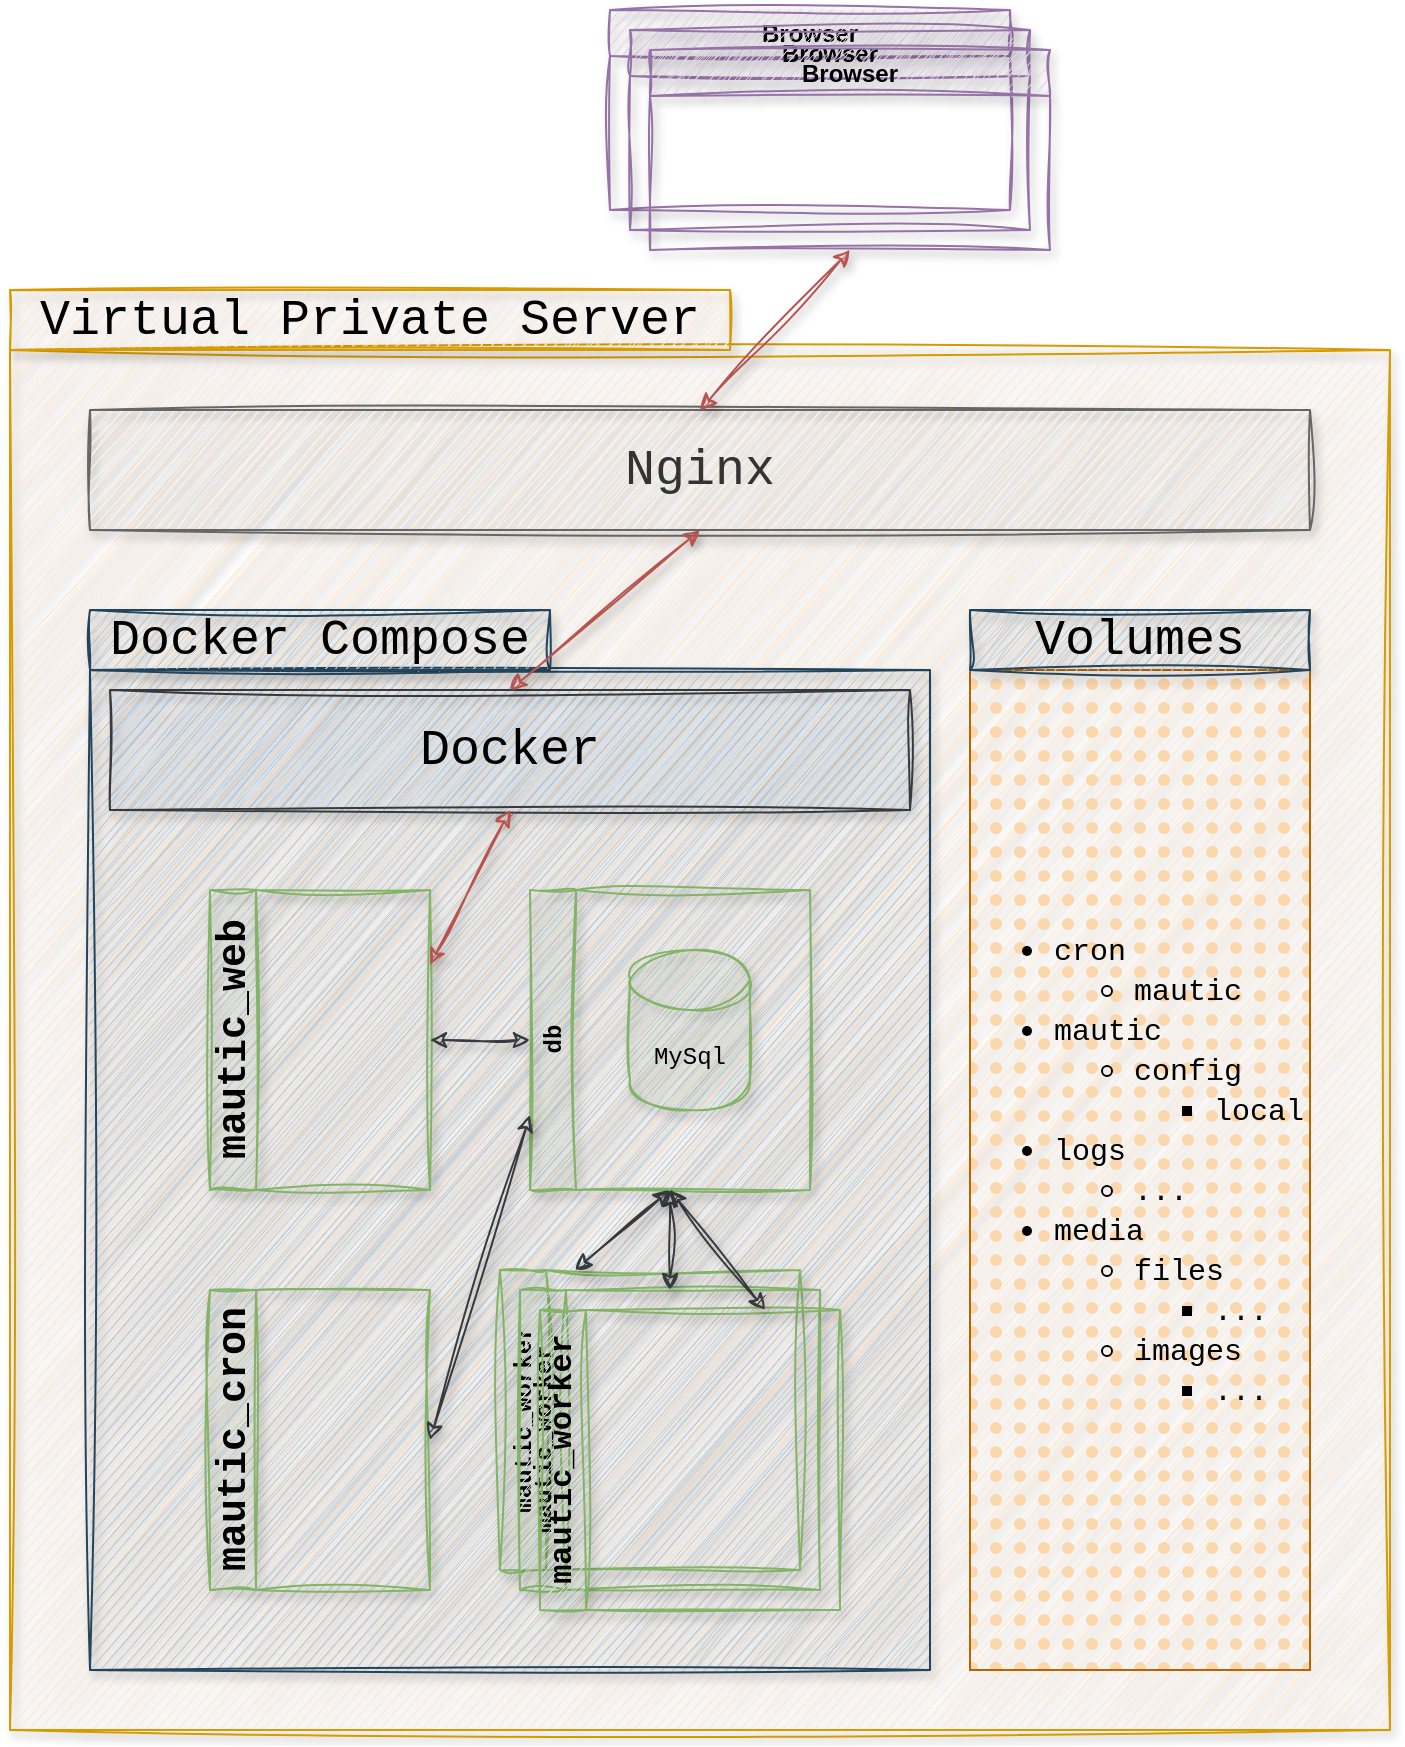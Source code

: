 <mxfile version="24.6.4" type="device">
  <diagram name="Page-1" id="tLoa7zmKvxzxmyTUx9XB">
    <mxGraphModel dx="1659" dy="924" grid="1" gridSize="10" guides="1" tooltips="1" connect="1" arrows="1" fold="1" page="1" pageScale="1" pageWidth="827" pageHeight="1169" math="0" shadow="0">
      <root>
        <mxCell id="0" />
        <mxCell id="1" parent="0" />
        <mxCell id="LzLmtiTo9BAewZlASwHk-1" value="" style="whiteSpace=wrap;html=1;aspect=fixed;fillColor=#ffe6cc;strokeColor=#d79b00;shadow=1;sketch=1;curveFitting=1;jiggle=2;" vertex="1" parent="1">
          <mxGeometry x="50" y="230" width="690" height="690" as="geometry" />
        </mxCell>
        <mxCell id="LzLmtiTo9BAewZlASwHk-4" value="Browser" style="swimlane;whiteSpace=wrap;html=1;fillColor=#e1d5e7;strokeColor=#9673a6;shadow=1;sketch=1;curveFitting=1;jiggle=2;" vertex="1" parent="1">
          <mxGeometry x="350" y="60" width="200" height="100" as="geometry" />
        </mxCell>
        <mxCell id="LzLmtiTo9BAewZlASwHk-5" value="Browser" style="swimlane;whiteSpace=wrap;html=1;fillColor=#e1d5e7;strokeColor=#9673a6;shadow=1;sketch=1;curveFitting=1;jiggle=2;" vertex="1" parent="1">
          <mxGeometry x="360" y="70" width="200" height="100" as="geometry" />
        </mxCell>
        <mxCell id="LzLmtiTo9BAewZlASwHk-6" value="Browser" style="swimlane;whiteSpace=wrap;html=1;fillColor=#e1d5e7;strokeColor=#9673a6;shadow=1;sketch=1;curveFitting=1;jiggle=2;" vertex="1" parent="1">
          <mxGeometry x="370" y="80" width="200" height="100" as="geometry" />
        </mxCell>
        <mxCell id="LzLmtiTo9BAewZlASwHk-12" value="&lt;font face=&quot;Courier New&quot; style=&quot;font-size: 25px;&quot;&gt;Nginx&lt;/font&gt;" style="rounded=0;whiteSpace=wrap;html=1;fillColor=#f5f5f5;strokeColor=#666666;shadow=1;sketch=1;curveFitting=1;jiggle=2;fontColor=#333333;" vertex="1" parent="1">
          <mxGeometry x="90" y="260" width="610" height="60" as="geometry" />
        </mxCell>
        <mxCell id="LzLmtiTo9BAewZlASwHk-13" value="" style="endArrow=classic;startArrow=classic;html=1;rounded=0;entryX=0.5;entryY=1;entryDx=0;entryDy=0;exitX=0.5;exitY=0;exitDx=0;exitDy=0;fillColor=#f8cecc;strokeColor=#b85450;shadow=1;sketch=1;curveFitting=1;jiggle=2;gradientColor=#ea6b66;" edge="1" parent="1" source="LzLmtiTo9BAewZlASwHk-12" target="LzLmtiTo9BAewZlASwHk-6">
          <mxGeometry width="50" height="50" relative="1" as="geometry">
            <mxPoint x="390" y="330" as="sourcePoint" />
            <mxPoint x="440" y="280" as="targetPoint" />
          </mxGeometry>
        </mxCell>
        <mxCell id="LzLmtiTo9BAewZlASwHk-15" value="" style="rounded=0;whiteSpace=wrap;html=1;fillColor=#bac8d3;strokeColor=#23445d;shadow=1;sketch=1;curveFitting=1;jiggle=2;strokeWidth=1;" vertex="1" parent="1">
          <mxGeometry x="90" y="390" width="420" height="500" as="geometry" />
        </mxCell>
        <mxCell id="LzLmtiTo9BAewZlASwHk-16" value="&lt;font face=&quot;Courier New&quot; style=&quot;font-size: 25px;&quot;&gt;Virtual Private Server&lt;/font&gt;" style="text;html=1;align=center;verticalAlign=middle;whiteSpace=wrap;rounded=0;fillColor=#ffe6cc;strokeColor=#d79b00;shadow=1;sketch=1;curveFitting=1;jiggle=2;" vertex="1" parent="1">
          <mxGeometry x="50" y="200" width="360" height="30" as="geometry" />
        </mxCell>
        <mxCell id="LzLmtiTo9BAewZlASwHk-17" value="&lt;font face=&quot;Courier New&quot; style=&quot;font-size: 25px;&quot;&gt;Docker Compose&lt;/font&gt;" style="text;html=1;align=center;verticalAlign=middle;whiteSpace=wrap;rounded=0;fillColor=#bac8d3;strokeColor=#23445d;shadow=1;sketch=1;curveFitting=1;jiggle=2;strokeWidth=1;" vertex="1" parent="1">
          <mxGeometry x="90" y="360" width="230" height="30" as="geometry" />
        </mxCell>
        <mxCell id="LzLmtiTo9BAewZlASwHk-19" value="&lt;font face=&quot;Courier New&quot; style=&quot;font-size: 25px;&quot;&gt;Docker&lt;/font&gt;" style="rounded=0;whiteSpace=wrap;html=1;fillColor=#cce5ff;strokeColor=#36393d;shadow=1;sketch=1;curveFitting=1;jiggle=2;gradientColor=none;" vertex="1" parent="1">
          <mxGeometry x="100" y="400" width="400" height="60" as="geometry" />
        </mxCell>
        <mxCell id="LzLmtiTo9BAewZlASwHk-20" value="&lt;font style=&quot;font-size: 20px;&quot; face=&quot;Courier New&quot;&gt;mautic_web&lt;/font&gt;" style="swimlane;horizontal=0;whiteSpace=wrap;html=1;fillColor=#d5e8d4;strokeColor=#82b366;shadow=1;sketch=1;curveFitting=1;jiggle=2;" vertex="1" parent="1">
          <mxGeometry x="150" y="500" width="110" height="150" as="geometry" />
        </mxCell>
        <mxCell id="LzLmtiTo9BAewZlASwHk-21" value="&lt;font style=&quot;font-size: 20px;&quot; face=&quot;Courier New&quot;&gt;mautic_cron&lt;/font&gt;" style="swimlane;horizontal=0;whiteSpace=wrap;html=1;fillColor=#d5e8d4;strokeColor=#82b366;shadow=1;sketch=1;curveFitting=1;jiggle=2;" vertex="1" parent="1">
          <mxGeometry x="150" y="700" width="110" height="150" as="geometry" />
        </mxCell>
        <mxCell id="LzLmtiTo9BAewZlASwHk-23" value="&lt;font face=&quot;Courier New&quot;&gt;mautic_worker&lt;/font&gt;" style="swimlane;horizontal=0;whiteSpace=wrap;html=1;fillColor=#d5e8d4;strokeColor=#82b366;shadow=1;sketch=1;curveFitting=1;jiggle=2;" vertex="1" parent="1">
          <mxGeometry x="295" y="690" width="150" height="150" as="geometry" />
        </mxCell>
        <mxCell id="LzLmtiTo9BAewZlASwHk-24" value="&lt;font face=&quot;Courier New&quot;&gt;mautic_worker&lt;/font&gt;" style="swimlane;horizontal=0;whiteSpace=wrap;html=1;fillColor=#d5e8d4;strokeColor=#82b366;shadow=1;sketch=1;curveFitting=1;jiggle=2;" vertex="1" parent="1">
          <mxGeometry x="305" y="700" width="150" height="150" as="geometry" />
        </mxCell>
        <mxCell id="LzLmtiTo9BAewZlASwHk-25" value="&lt;font style=&quot;font-size: 16px;&quot; face=&quot;Courier New&quot;&gt;mautic_worker&lt;/font&gt;" style="swimlane;horizontal=0;whiteSpace=wrap;html=1;fillColor=#d5e8d4;strokeColor=#82b366;shadow=1;sketch=1;curveFitting=1;jiggle=2;" vertex="1" parent="1">
          <mxGeometry x="315" y="710" width="150" height="150" as="geometry" />
        </mxCell>
        <mxCell id="LzLmtiTo9BAewZlASwHk-26" value="&lt;font face=&quot;Courier New&quot;&gt;db&lt;/font&gt;" style="swimlane;horizontal=0;whiteSpace=wrap;html=1;fillColor=#d5e8d4;strokeColor=#82b366;shadow=1;sketch=1;curveFitting=1;jiggle=2;" vertex="1" parent="1">
          <mxGeometry x="310" y="500" width="140" height="150" as="geometry" />
        </mxCell>
        <mxCell id="LzLmtiTo9BAewZlASwHk-27" value="&lt;font face=&quot;Courier New&quot;&gt;MySql&lt;/font&gt;" style="shape=cylinder3;whiteSpace=wrap;html=1;boundedLbl=1;backgroundOutline=1;size=15;fillColor=#d5e8d4;strokeColor=#82b366;shadow=1;sketch=1;curveFitting=1;jiggle=2;" vertex="1" parent="LzLmtiTo9BAewZlASwHk-26">
          <mxGeometry x="50" y="30" width="60" height="80" as="geometry" />
        </mxCell>
        <mxCell id="LzLmtiTo9BAewZlASwHk-28" value="" style="endArrow=classic;startArrow=classic;html=1;rounded=0;entryX=0.5;entryY=1;entryDx=0;entryDy=0;exitX=0.5;exitY=0;exitDx=0;exitDy=0;fillColor=#f8cecc;strokeColor=#b85450;shadow=1;sketch=1;curveFitting=1;jiggle=2;gradientColor=#ea6b66;" edge="1" parent="1" source="LzLmtiTo9BAewZlASwHk-19" target="LzLmtiTo9BAewZlASwHk-12">
          <mxGeometry width="50" height="50" relative="1" as="geometry">
            <mxPoint x="390" y="510" as="sourcePoint" />
            <mxPoint x="395" y="330" as="targetPoint" />
          </mxGeometry>
        </mxCell>
        <mxCell id="LzLmtiTo9BAewZlASwHk-29" value="" style="endArrow=classic;startArrow=classic;html=1;rounded=0;entryX=0.5;entryY=1;entryDx=0;entryDy=0;exitX=1;exitY=0.25;exitDx=0;exitDy=0;fillColor=#f8cecc;strokeColor=#b85450;shadow=1;sketch=1;curveFitting=1;jiggle=2;gradientColor=#ea6b66;" edge="1" parent="1" source="LzLmtiTo9BAewZlASwHk-20" target="LzLmtiTo9BAewZlASwHk-19">
          <mxGeometry width="50" height="50" relative="1" as="geometry">
            <mxPoint x="387.5" y="665" as="sourcePoint" />
            <mxPoint x="392.5" y="485" as="targetPoint" />
          </mxGeometry>
        </mxCell>
        <mxCell id="LzLmtiTo9BAewZlASwHk-30" value="" style="endArrow=classic;startArrow=classic;html=1;rounded=0;exitX=0;exitY=0.5;exitDx=0;exitDy=0;entryX=1;entryY=0.5;entryDx=0;entryDy=0;fillColor=#cce5ff;strokeColor=#36393d;shadow=1;sketch=1;curveFitting=1;jiggle=2;" edge="1" parent="1" source="LzLmtiTo9BAewZlASwHk-26" target="LzLmtiTo9BAewZlASwHk-20">
          <mxGeometry width="50" height="50" relative="1" as="geometry">
            <mxPoint x="392.5" y="690" as="sourcePoint" />
            <mxPoint x="397.5" y="510" as="targetPoint" />
          </mxGeometry>
        </mxCell>
        <mxCell id="LzLmtiTo9BAewZlASwHk-31" value="" style="endArrow=classic;startArrow=classic;html=1;rounded=0;exitX=0;exitY=0.75;exitDx=0;exitDy=0;entryX=1;entryY=0.5;entryDx=0;entryDy=0;fillColor=#cce5ff;strokeColor=#36393d;shadow=1;sketch=1;curveFitting=1;jiggle=2;" edge="1" parent="1" source="LzLmtiTo9BAewZlASwHk-26" target="LzLmtiTo9BAewZlASwHk-21">
          <mxGeometry width="50" height="50" relative="1" as="geometry">
            <mxPoint x="500" y="670" as="sourcePoint" />
            <mxPoint x="330" y="670" as="targetPoint" />
          </mxGeometry>
        </mxCell>
        <mxCell id="LzLmtiTo9BAewZlASwHk-32" value="" style="endArrow=classic;startArrow=classic;html=1;rounded=0;exitX=0.5;exitY=1;exitDx=0;exitDy=0;entryX=0.75;entryY=0;entryDx=0;entryDy=0;fillColor=#cce5ff;strokeColor=#36393d;shadow=1;sketch=1;curveFitting=1;jiggle=2;" edge="1" parent="1" source="LzLmtiTo9BAewZlASwHk-26" target="LzLmtiTo9BAewZlASwHk-25">
          <mxGeometry width="50" height="50" relative="1" as="geometry">
            <mxPoint x="480" y="595" as="sourcePoint" />
            <mxPoint x="310" y="595" as="targetPoint" />
          </mxGeometry>
        </mxCell>
        <mxCell id="LzLmtiTo9BAewZlASwHk-33" value="" style="endArrow=classic;startArrow=classic;html=1;rounded=0;exitX=0.5;exitY=1;exitDx=0;exitDy=0;entryX=0.5;entryY=0;entryDx=0;entryDy=0;fillColor=#cce5ff;strokeColor=#36393d;shadow=1;sketch=1;curveFitting=1;jiggle=2;" edge="1" parent="1" source="LzLmtiTo9BAewZlASwHk-26" target="LzLmtiTo9BAewZlASwHk-24">
          <mxGeometry width="50" height="50" relative="1" as="geometry">
            <mxPoint x="490" y="605" as="sourcePoint" />
            <mxPoint x="320" y="605" as="targetPoint" />
          </mxGeometry>
        </mxCell>
        <mxCell id="LzLmtiTo9BAewZlASwHk-34" value="" style="endArrow=classic;startArrow=classic;html=1;rounded=0;entryX=0.25;entryY=0;entryDx=0;entryDy=0;fillColor=#cce5ff;strokeColor=#36393d;shadow=1;sketch=1;curveFitting=1;jiggle=2;" edge="1" parent="1" target="LzLmtiTo9BAewZlASwHk-23">
          <mxGeometry width="50" height="50" relative="1" as="geometry">
            <mxPoint x="380" y="650" as="sourcePoint" />
            <mxPoint x="330" y="615" as="targetPoint" />
          </mxGeometry>
        </mxCell>
        <mxCell id="LzLmtiTo9BAewZlASwHk-37" value="&lt;ul style=&quot;font-size: 15px;&quot;&gt;&lt;li&gt;&lt;font style=&quot;font-size: 15px;&quot; face=&quot;Courier New&quot;&gt;cron&lt;/font&gt;&lt;/li&gt;&lt;ul&gt;&lt;li&gt;&lt;font style=&quot;font-size: 15px;&quot; face=&quot;Courier New&quot;&gt;mautic&lt;/font&gt;&lt;/li&gt;&lt;/ul&gt;&lt;li&gt;&lt;font style=&quot;font-size: 15px;&quot; face=&quot;Courier New&quot;&gt;mautic&lt;/font&gt;&lt;/li&gt;&lt;ul&gt;&lt;li&gt;&lt;font style=&quot;font-size: 15px;&quot; face=&quot;Courier New&quot;&gt;config&lt;/font&gt;&lt;/li&gt;&lt;ul&gt;&lt;li&gt;&lt;font style=&quot;font-size: 15px;&quot; face=&quot;Courier New&quot;&gt;local&lt;/font&gt;&lt;/li&gt;&lt;/ul&gt;&lt;/ul&gt;&lt;li&gt;&lt;font style=&quot;font-size: 15px;&quot; face=&quot;Courier New&quot;&gt;logs&lt;/font&gt;&lt;/li&gt;&lt;ul&gt;&lt;li&gt;&lt;font style=&quot;font-size: 15px;&quot; face=&quot;Courier New&quot;&gt;...&lt;/font&gt;&lt;/li&gt;&lt;/ul&gt;&lt;li&gt;&lt;font style=&quot;font-size: 15px;&quot; face=&quot;Courier New&quot;&gt;media&lt;/font&gt;&lt;/li&gt;&lt;ul&gt;&lt;li&gt;&lt;font style=&quot;font-size: 15px;&quot; face=&quot;Courier New&quot;&gt;files&lt;/font&gt;&lt;/li&gt;&lt;ul&gt;&lt;li&gt;&lt;font style=&quot;font-size: 15px;&quot; face=&quot;Courier New&quot;&gt;...&lt;/font&gt;&lt;/li&gt;&lt;/ul&gt;&lt;li&gt;&lt;font style=&quot;font-size: 15px;&quot; face=&quot;Courier New&quot;&gt;images&lt;/font&gt;&lt;/li&gt;&lt;ul&gt;&lt;li&gt;&lt;font style=&quot;font-size: 15px;&quot; face=&quot;Courier New&quot;&gt;...&lt;/font&gt;&lt;/li&gt;&lt;/ul&gt;&lt;/ul&gt;&lt;/ul&gt;" style="rounded=0;whiteSpace=wrap;html=1;fillColor=#fad7ac;strokeColor=#b46504;fillStyle=dots;align=left;" vertex="1" parent="1">
          <mxGeometry x="530" y="390" width="170" height="500" as="geometry" />
        </mxCell>
        <mxCell id="LzLmtiTo9BAewZlASwHk-38" value="&lt;font face=&quot;Courier New&quot; style=&quot;font-size: 25px;&quot;&gt;Volumes&lt;/font&gt;" style="text;html=1;align=center;verticalAlign=middle;whiteSpace=wrap;rounded=0;fillColor=#bac8d3;strokeColor=#23445d;shadow=1;sketch=1;curveFitting=1;jiggle=2;strokeWidth=1;" vertex="1" parent="1">
          <mxGeometry x="530" y="360" width="170" height="30" as="geometry" />
        </mxCell>
      </root>
    </mxGraphModel>
  </diagram>
</mxfile>
